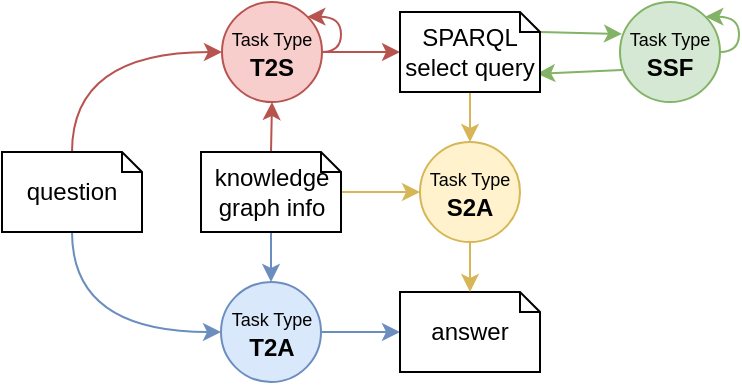 <mxfile version="24.7.5">
  <diagram name="Seite-1" id="Re0p2IUJf_zlMRy__sb5">
    <mxGraphModel dx="576" dy="334" grid="1" gridSize="10" guides="1" tooltips="1" connect="1" arrows="1" fold="1" page="1" pageScale="1" pageWidth="583" pageHeight="413" math="0" shadow="0">
      <root>
        <mxCell id="0" />
        <mxCell id="1" parent="0" />
        <mxCell id="qOkftsP2KPNvREJa9h-5-15" style="edgeStyle=orthogonalEdgeStyle;rounded=0;orthogonalLoop=1;jettySize=auto;html=1;fillColor=#f8cecc;strokeColor=#b85450;exitX=0.5;exitY=0;exitDx=0;exitDy=0;exitPerimeter=0;entryX=0.5;entryY=1;entryDx=0;entryDy=0;" parent="1" source="qOkftsP2KPNvREJa9h-5-31" target="lX8k1np_EFaM4RVY8KP6-4" edge="1">
          <mxGeometry relative="1" as="geometry">
            <mxPoint x="254.5" y="170" as="targetPoint" />
            <Array as="points" />
          </mxGeometry>
        </mxCell>
        <mxCell id="qOkftsP2KPNvREJa9h-5-18" style="edgeStyle=orthogonalEdgeStyle;rounded=0;orthogonalLoop=1;jettySize=auto;html=1;entryX=0.5;entryY=0;entryDx=0;entryDy=0;exitX=0.5;exitY=1;exitDx=0;exitDy=0;fillColor=#dae8fc;strokeColor=#6c8ebf;exitPerimeter=0;" parent="1" source="qOkftsP2KPNvREJa9h-5-31" target="lX8k1np_EFaM4RVY8KP6-5" edge="1">
          <mxGeometry relative="1" as="geometry">
            <Array as="points" />
            <mxPoint x="254.5" y="250" as="targetPoint" />
          </mxGeometry>
        </mxCell>
        <mxCell id="qOkftsP2KPNvREJa9h-5-22" style="rounded=0;orthogonalLoop=1;jettySize=auto;html=1;entryX=0.5;entryY=0;entryDx=0;entryDy=0;fillColor=#fff2cc;strokeColor=#d6b656;exitX=0.5;exitY=1;exitDx=0;exitDy=0;exitPerimeter=0;entryPerimeter=0;" parent="1" source="lX8k1np_EFaM4RVY8KP6-1" target="lX8k1np_EFaM4RVY8KP6-11" edge="1">
          <mxGeometry relative="1" as="geometry">
            <mxPoint x="350.5" y="180" as="sourcePoint" />
            <mxPoint x="502" y="185" as="targetPoint" />
          </mxGeometry>
        </mxCell>
        <mxCell id="qOkftsP2KPNvREJa9h-5-25" style="rounded=0;orthogonalLoop=1;jettySize=auto;html=1;fillColor=#d5e8d4;strokeColor=#82b366;exitX=0;exitY=0;exitDx=70;exitDy=10;exitPerimeter=0;entryX=0.02;entryY=0.32;entryDx=0;entryDy=0;entryPerimeter=0;" parent="1" source="lX8k1np_EFaM4RVY8KP6-1" target="lX8k1np_EFaM4RVY8KP6-10" edge="1">
          <mxGeometry relative="1" as="geometry">
            <mxPoint x="399.5" y="160" as="sourcePoint" />
            <mxPoint x="429" y="141.5" as="targetPoint" />
          </mxGeometry>
        </mxCell>
        <mxCell id="qOkftsP2KPNvREJa9h-5-19" style="edgeStyle=orthogonalEdgeStyle;rounded=0;orthogonalLoop=1;jettySize=auto;html=1;entryX=0;entryY=0.5;entryDx=0;entryDy=0;exitX=0.5;exitY=1;exitDx=0;exitDy=0;fillColor=#dae8fc;strokeColor=#6c8ebf;exitPerimeter=0;curved=1;" parent="1" source="qOkftsP2KPNvREJa9h-5-32" target="lX8k1np_EFaM4RVY8KP6-5" edge="1">
          <mxGeometry relative="1" as="geometry">
            <mxPoint x="233.75" y="260" as="targetPoint" />
          </mxGeometry>
        </mxCell>
        <mxCell id="qOkftsP2KPNvREJa9h-5-16" style="edgeStyle=orthogonalEdgeStyle;rounded=0;orthogonalLoop=1;jettySize=auto;html=1;entryX=0;entryY=0.5;entryDx=0;entryDy=0;fillColor=#f8cecc;strokeColor=#b85450;entryPerimeter=0;exitX=1;exitY=0.5;exitDx=0;exitDy=0;" parent="1" source="lX8k1np_EFaM4RVY8KP6-4" target="lX8k1np_EFaM4RVY8KP6-1" edge="1">
          <mxGeometry relative="1" as="geometry">
            <mxPoint x="275.25" y="160" as="sourcePoint" />
            <mxPoint x="312" y="160" as="targetPoint" />
          </mxGeometry>
        </mxCell>
        <mxCell id="qOkftsP2KPNvREJa9h-5-13" style="edgeStyle=orthogonalEdgeStyle;rounded=0;orthogonalLoop=1;jettySize=auto;html=1;entryX=0;entryY=0.5;entryDx=0;entryDy=0;exitX=0.5;exitY=0;exitDx=0;exitDy=0;fillColor=#f8cecc;strokeColor=#b85450;exitPerimeter=0;curved=1;" parent="1" source="qOkftsP2KPNvREJa9h-5-32" target="lX8k1np_EFaM4RVY8KP6-4" edge="1">
          <mxGeometry relative="1" as="geometry">
            <mxPoint x="233.75" y="160" as="targetPoint" />
          </mxGeometry>
        </mxCell>
        <mxCell id="qOkftsP2KPNvREJa9h-5-20" style="edgeStyle=orthogonalEdgeStyle;rounded=0;orthogonalLoop=1;jettySize=auto;html=1;entryX=0;entryY=0.5;entryDx=0;entryDy=0;fillColor=#dae8fc;strokeColor=#6c8ebf;entryPerimeter=0;exitX=1;exitY=0.5;exitDx=0;exitDy=0;" parent="1" source="lX8k1np_EFaM4RVY8KP6-5" target="lX8k1np_EFaM4RVY8KP6-2" edge="1">
          <mxGeometry relative="1" as="geometry">
            <mxPoint x="275.25" y="260" as="sourcePoint" />
          </mxGeometry>
        </mxCell>
        <mxCell id="qOkftsP2KPNvREJa9h-5-30" style="rounded=0;orthogonalLoop=1;jettySize=auto;html=1;entryX=0.979;entryY=0.773;entryDx=0;entryDy=0;fillColor=#d5e8d4;strokeColor=#82b366;entryPerimeter=0;exitX=0.02;exitY=0.68;exitDx=0;exitDy=0;exitPerimeter=0;" parent="1" source="lX8k1np_EFaM4RVY8KP6-10" target="lX8k1np_EFaM4RVY8KP6-1" edge="1">
          <mxGeometry relative="1" as="geometry">
            <mxPoint x="429" y="158.5" as="sourcePoint" />
            <mxPoint x="350.5" y="140" as="targetPoint" />
          </mxGeometry>
        </mxCell>
        <mxCell id="qOkftsP2KPNvREJa9h-5-31" value="knowledge graph info" style="shape=note;size=10;whiteSpace=wrap;html=1;" parent="1" vertex="1">
          <mxGeometry x="219.5" y="190" width="70" height="40" as="geometry" />
        </mxCell>
        <mxCell id="qOkftsP2KPNvREJa9h-5-32" value="question" style="shape=note;size=10;whiteSpace=wrap;html=1;" parent="1" vertex="1">
          <mxGeometry x="120" y="190" width="70" height="40" as="geometry" />
        </mxCell>
        <mxCell id="lX8k1np_EFaM4RVY8KP6-1" value="SPARQL&lt;br&gt;select query" style="shape=note;size=10;whiteSpace=wrap;html=1;points=[[0,0,0,0,0],[0,0,0,30,0],[0,0,0,60,0],[0,0,0,65,5],[0,0,0,70,10],[0,0,0,70,25],[0,0.5,0,0,0],[0,1,0,0,0],[0.5,0,0,0,0],[0.5,1,0,0,0],[1,0.5,0,0,0],[1,0.78,0,0,0],[1,1,0,0,0]];" parent="1" vertex="1">
          <mxGeometry x="319" y="120" width="70" height="40" as="geometry" />
        </mxCell>
        <mxCell id="lX8k1np_EFaM4RVY8KP6-2" value="answer" style="shape=note;size=10;whiteSpace=wrap;html=1;" parent="1" vertex="1">
          <mxGeometry x="319" y="260" width="70" height="40" as="geometry" />
        </mxCell>
        <mxCell id="lX8k1np_EFaM4RVY8KP6-7" style="edgeStyle=orthogonalEdgeStyle;rounded=0;orthogonalLoop=1;jettySize=auto;html=1;entryX=1;entryY=0;entryDx=0;entryDy=0;exitX=1;exitY=0.5;exitDx=0;exitDy=0;curved=1;fillColor=#f8cecc;strokeColor=#b85450;" parent="1" source="lX8k1np_EFaM4RVY8KP6-4" target="lX8k1np_EFaM4RVY8KP6-4" edge="1">
          <mxGeometry relative="1" as="geometry">
            <mxPoint x="289.5" y="106" as="targetPoint" />
            <Array as="points">
              <mxPoint x="289.5" y="140" />
              <mxPoint x="289.5" y="122" />
            </Array>
          </mxGeometry>
        </mxCell>
        <mxCell id="lX8k1np_EFaM4RVY8KP6-4" value="&lt;font style=&quot;font-size: 9px;&quot;&gt;Task Type&lt;/font&gt;&lt;br&gt;&lt;b&gt;T2S&lt;/b&gt;" style="ellipse;whiteSpace=wrap;html=1;aspect=fixed;fillColor=#f8cecc;strokeColor=#b85450;" parent="1" vertex="1">
          <mxGeometry x="230" y="115" width="50" height="50" as="geometry" />
        </mxCell>
        <mxCell id="lX8k1np_EFaM4RVY8KP6-5" value="&lt;font style=&quot;font-size: 9px;&quot;&gt;Task Type&lt;/font&gt;&lt;br&gt;&lt;b&gt;T2A&lt;/b&gt;" style="ellipse;whiteSpace=wrap;html=1;aspect=fixed;fillColor=#dae8fc;strokeColor=#6c8ebf;" parent="1" vertex="1">
          <mxGeometry x="229.5" y="255" width="50" height="50" as="geometry" />
        </mxCell>
        <mxCell id="lX8k1np_EFaM4RVY8KP6-9" style="edgeStyle=orthogonalEdgeStyle;rounded=0;orthogonalLoop=1;jettySize=auto;html=1;entryX=1;entryY=0;entryDx=0;entryDy=0;exitX=1;exitY=0.5;exitDx=0;exitDy=0;curved=1;fillColor=#d5e8d4;strokeColor=#82b366;" parent="1" source="lX8k1np_EFaM4RVY8KP6-10" target="lX8k1np_EFaM4RVY8KP6-10" edge="1">
          <mxGeometry relative="1" as="geometry">
            <mxPoint x="488.5" y="106" as="targetPoint" />
            <Array as="points">
              <mxPoint x="488.5" y="140" />
              <mxPoint x="488.5" y="122" />
            </Array>
          </mxGeometry>
        </mxCell>
        <mxCell id="lX8k1np_EFaM4RVY8KP6-10" value="&lt;font style=&quot;font-size: 9px;&quot;&gt;Task Type&lt;/font&gt;&lt;br&gt;&lt;b&gt;SSF&lt;/b&gt;" style="ellipse;whiteSpace=wrap;html=1;aspect=fixed;fillColor=#d5e8d4;strokeColor=#82b366;points=[[0,0,0,0,0],[0,0.5,0,0,0],[0,1,0,0,0],[0.02,0.32,0,0,0],[0.02,0.68,0,0,0],[0.5,0,0,0,0],[0.5,1,0,0,0],[1,0,0,0,0],[1,0.5,0,0,0],[1,1,0,0,0]];" parent="1" vertex="1">
          <mxGeometry x="429" y="115" width="50" height="50" as="geometry" />
        </mxCell>
        <mxCell id="lX8k1np_EFaM4RVY8KP6-11" value="&lt;font style=&quot;font-size: 9px;&quot;&gt;Task Type&lt;/font&gt;&lt;br&gt;&lt;b&gt;S2A&lt;/b&gt;" style="ellipse;whiteSpace=wrap;html=1;aspect=fixed;fillColor=#fff2cc;strokeColor=#d6b656;points=[[0,0,0,0,0],[0,0.5,0,0,0],[0,1,0,0,0],[0.02,0.32,0,0,0],[0.02,0.68,0,0,0],[0.5,0,0,0,0],[0.5,1,0,0,0],[1,0,0,0,0],[1,0.5,0,0,0],[1,1,0,0,0]];" parent="1" vertex="1">
          <mxGeometry x="329" y="185" width="50" height="50" as="geometry" />
        </mxCell>
        <mxCell id="lX8k1np_EFaM4RVY8KP6-14" style="rounded=0;orthogonalLoop=1;jettySize=auto;html=1;fillColor=#fff2cc;strokeColor=#d6b656;exitX=0.5;exitY=1;exitDx=0;exitDy=0;exitPerimeter=0;" parent="1" source="lX8k1np_EFaM4RVY8KP6-11" target="lX8k1np_EFaM4RVY8KP6-2" edge="1">
          <mxGeometry relative="1" as="geometry">
            <mxPoint x="364" y="170" as="sourcePoint" />
            <mxPoint x="364" y="195" as="targetPoint" />
          </mxGeometry>
        </mxCell>
        <mxCell id="f9htutDhoMfzR-YtuAaV-1" style="rounded=0;orthogonalLoop=1;jettySize=auto;html=1;entryX=0;entryY=0.5;entryDx=0;entryDy=0;fillColor=#fff2cc;strokeColor=#d6b656;entryPerimeter=0;" edge="1" parent="1" target="lX8k1np_EFaM4RVY8KP6-11">
          <mxGeometry relative="1" as="geometry">
            <mxPoint x="290" y="210" as="sourcePoint" />
            <mxPoint x="364" y="195" as="targetPoint" />
          </mxGeometry>
        </mxCell>
      </root>
    </mxGraphModel>
  </diagram>
</mxfile>
